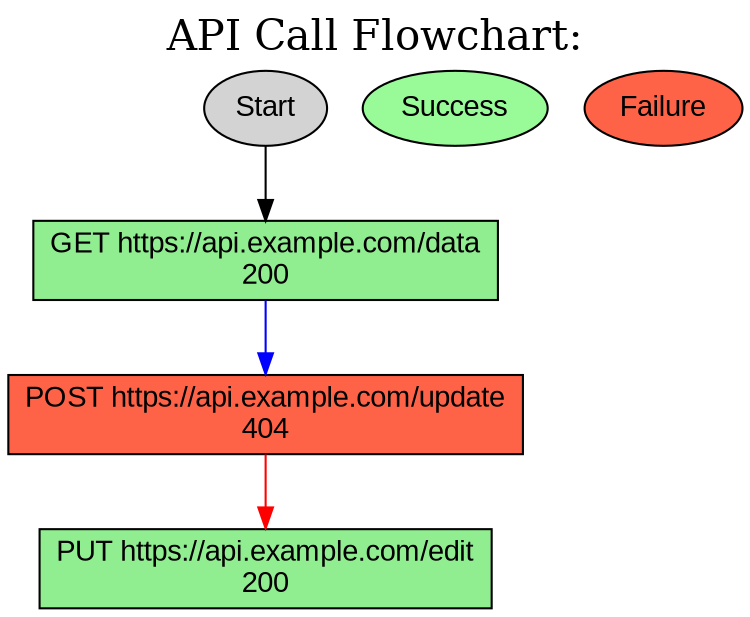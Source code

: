 digraph APIFlowchart {
            // Global settings for appearance
            node [shape=box, style="filled", fontname="Arial"];
            edge [fontname="Arial"];
            // Start of the API flow
            start [label="Start", shape=oval, fillcolor="#D3D3D3"];
        
            // API Call Nodes
            "GET https://api.example.com/data" [label="GET https://api.example.com/data
200", shape=box, fillcolor="#90EE90"];
            "POST https://api.example.com/update" [label="POST https://api.example.com/update
404", shape=box, fillcolor="#FF6347"];
            "PUT https://api.example.com/edit" [label="PUT https://api.example.com/edit
200", shape=box, fillcolor="#90EE90"];
        
            // Outcome Status Nodes
            success [label="Success", shape=ellipse, fillcolor="#98FB98"];
            failure [label="Failure", shape=ellipse, fillcolor="#FF6347"];
        
            // Flow and Decisions
            start -> "GET https://api.example.com/data"
            "GET https://api.example.com/data" -> "POST https://api.example.com/update" [color="blue"];
            "POST https://api.example.com/update" -> "PUT https://api.example.com/edit" [color="red"];
            
        
            // Actual Outcomes as per CSV data (highlighted path)
            "GET https://api.example.com/data"  ;
            "POST https://api.example.com/update"  ;
        
            // Customizing the appearance
            label="API Call Flowchart:";
            fontsize=20;
            labelloc="t";
        }